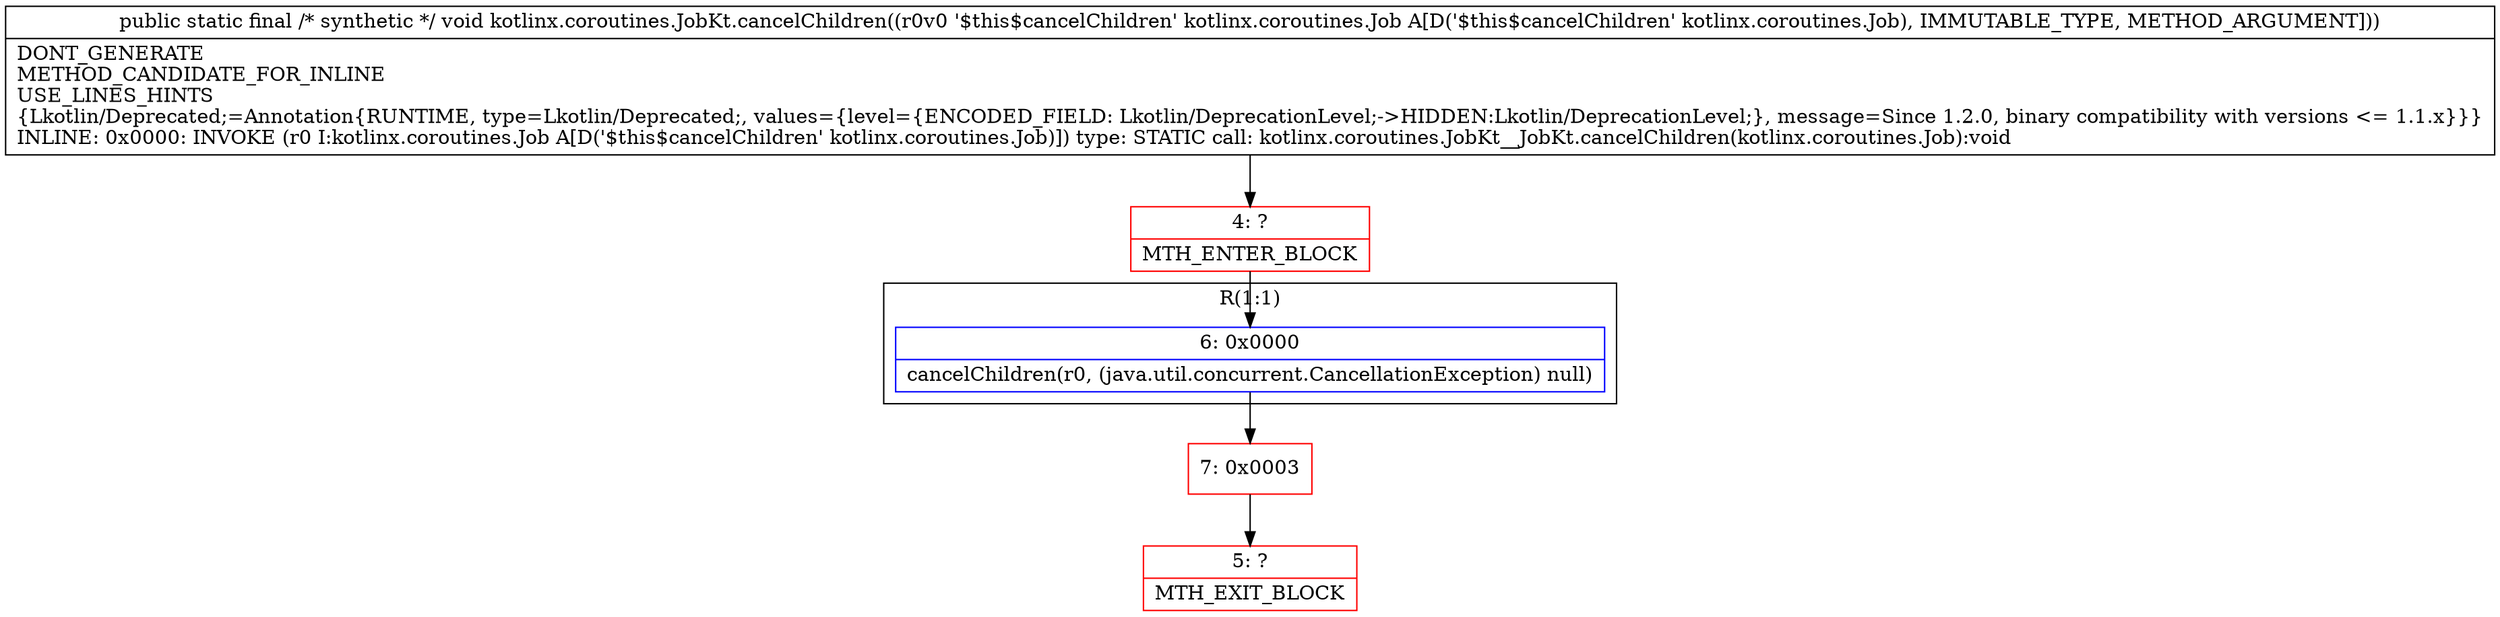 digraph "CFG forkotlinx.coroutines.JobKt.cancelChildren(Lkotlinx\/coroutines\/Job;)V" {
subgraph cluster_Region_1518365413 {
label = "R(1:1)";
node [shape=record,color=blue];
Node_6 [shape=record,label="{6\:\ 0x0000|cancelChildren(r0, (java.util.concurrent.CancellationException) null)\l}"];
}
Node_4 [shape=record,color=red,label="{4\:\ ?|MTH_ENTER_BLOCK\l}"];
Node_7 [shape=record,color=red,label="{7\:\ 0x0003}"];
Node_5 [shape=record,color=red,label="{5\:\ ?|MTH_EXIT_BLOCK\l}"];
MethodNode[shape=record,label="{public static final \/* synthetic *\/ void kotlinx.coroutines.JobKt.cancelChildren((r0v0 '$this$cancelChildren' kotlinx.coroutines.Job A[D('$this$cancelChildren' kotlinx.coroutines.Job), IMMUTABLE_TYPE, METHOD_ARGUMENT]))  | DONT_GENERATE\lMETHOD_CANDIDATE_FOR_INLINE\lUSE_LINES_HINTS\l\{Lkotlin\/Deprecated;=Annotation\{RUNTIME, type=Lkotlin\/Deprecated;, values=\{level=\{ENCODED_FIELD: Lkotlin\/DeprecationLevel;\-\>HIDDEN:Lkotlin\/DeprecationLevel;\}, message=Since 1.2.0, binary compatibility with versions \<= 1.1.x\}\}\}\lINLINE: 0x0000: INVOKE  (r0 I:kotlinx.coroutines.Job A[D('$this$cancelChildren' kotlinx.coroutines.Job)]) type: STATIC call: kotlinx.coroutines.JobKt__JobKt.cancelChildren(kotlinx.coroutines.Job):void\l}"];
MethodNode -> Node_4;Node_6 -> Node_7;
Node_4 -> Node_6;
Node_7 -> Node_5;
}

